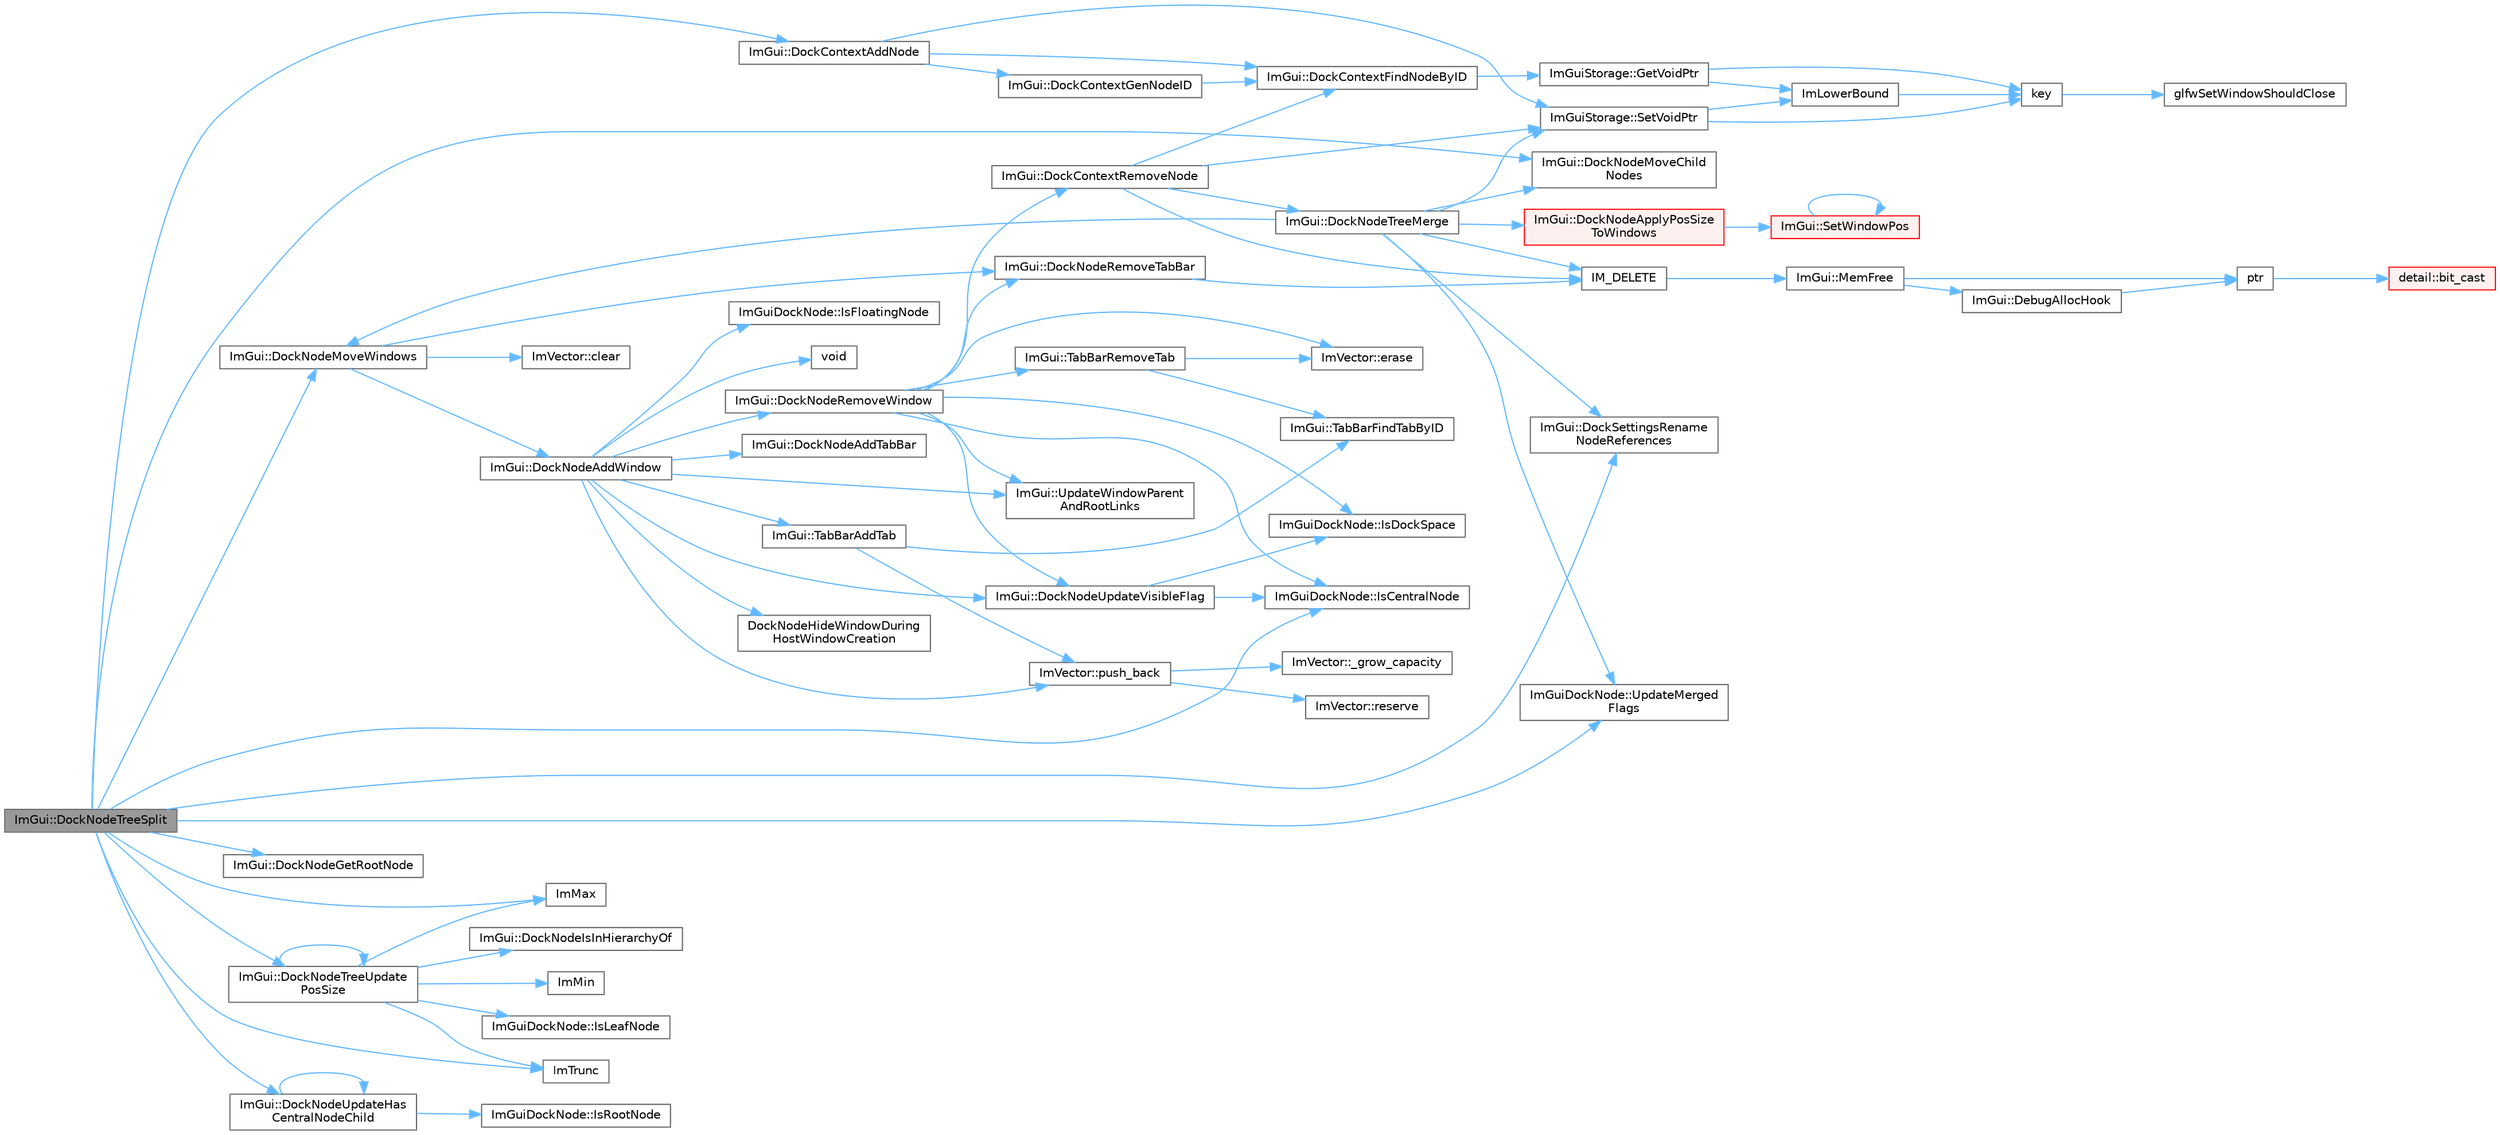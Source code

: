 digraph "ImGui::DockNodeTreeSplit"
{
 // LATEX_PDF_SIZE
  bgcolor="transparent";
  edge [fontname=Helvetica,fontsize=10,labelfontname=Helvetica,labelfontsize=10];
  node [fontname=Helvetica,fontsize=10,shape=box,height=0.2,width=0.4];
  rankdir="LR";
  Node1 [id="Node000001",label="ImGui::DockNodeTreeSplit",height=0.2,width=0.4,color="gray40", fillcolor="grey60", style="filled", fontcolor="black",tooltip=" "];
  Node1 -> Node2 [id="edge1_Node000001_Node000002",color="steelblue1",style="solid",tooltip=" "];
  Node2 [id="Node000002",label="ImGui::DockContextAddNode",height=0.2,width=0.4,color="grey40", fillcolor="white", style="filled",URL="$namespace_im_gui.html#ab226cec3473d24f44fdb877b2f709c8d",tooltip=" "];
  Node2 -> Node3 [id="edge2_Node000002_Node000003",color="steelblue1",style="solid",tooltip=" "];
  Node3 [id="Node000003",label="ImGui::DockContextFindNodeByID",height=0.2,width=0.4,color="grey40", fillcolor="white", style="filled",URL="$namespace_im_gui.html#a52be73f2abd2d0320469ba138f7c6d59",tooltip=" "];
  Node3 -> Node4 [id="edge3_Node000003_Node000004",color="steelblue1",style="solid",tooltip=" "];
  Node4 [id="Node000004",label="ImGuiStorage::GetVoidPtr",height=0.2,width=0.4,color="grey40", fillcolor="white", style="filled",URL="$struct_im_gui_storage.html#aaf87a98ede89da09113b0189f6d878ca",tooltip=" "];
  Node4 -> Node5 [id="edge4_Node000004_Node000005",color="steelblue1",style="solid",tooltip=" "];
  Node5 [id="Node000005",label="ImLowerBound",height=0.2,width=0.4,color="grey40", fillcolor="white", style="filled",URL="$imgui_8cpp.html#a409bfd6de574854cd644636ea13b6a8a",tooltip=" "];
  Node5 -> Node6 [id="edge5_Node000005_Node000006",color="steelblue1",style="solid",tooltip=" "];
  Node6 [id="Node000006",label="key",height=0.2,width=0.4,color="grey40", fillcolor="white", style="filled",URL="$gears_8c.html#accd6b5b92b78666e36543412d4ac14cd",tooltip=" "];
  Node6 -> Node7 [id="edge6_Node000006_Node000007",color="steelblue1",style="solid",tooltip=" "];
  Node7 [id="Node000007",label="glfwSetWindowShouldClose",height=0.2,width=0.4,color="grey40", fillcolor="white", style="filled",URL="$group__window.html#ga1cadeda7a1e2f224e06a8415d30741aa",tooltip="Sets the close flag of the specified window."];
  Node4 -> Node6 [id="edge7_Node000004_Node000006",color="steelblue1",style="solid",tooltip=" "];
  Node2 -> Node8 [id="edge8_Node000002_Node000008",color="steelblue1",style="solid",tooltip=" "];
  Node8 [id="Node000008",label="ImGui::DockContextGenNodeID",height=0.2,width=0.4,color="grey40", fillcolor="white", style="filled",URL="$namespace_im_gui.html#ad16317022ea4095a886903d23e056fcb",tooltip=" "];
  Node8 -> Node3 [id="edge9_Node000008_Node000003",color="steelblue1",style="solid",tooltip=" "];
  Node2 -> Node9 [id="edge10_Node000002_Node000009",color="steelblue1",style="solid",tooltip=" "];
  Node9 [id="Node000009",label="ImGuiStorage::SetVoidPtr",height=0.2,width=0.4,color="grey40", fillcolor="white", style="filled",URL="$struct_im_gui_storage.html#a55f840086b3ec9cf63c67f02d159204a",tooltip=" "];
  Node9 -> Node5 [id="edge11_Node000009_Node000005",color="steelblue1",style="solid",tooltip=" "];
  Node9 -> Node6 [id="edge12_Node000009_Node000006",color="steelblue1",style="solid",tooltip=" "];
  Node1 -> Node10 [id="edge13_Node000001_Node000010",color="steelblue1",style="solid",tooltip=" "];
  Node10 [id="Node000010",label="ImGui::DockNodeGetRootNode",height=0.2,width=0.4,color="grey40", fillcolor="white", style="filled",URL="$namespace_im_gui.html#ab52284ace3da5320ccc6e29ea8781aaa",tooltip=" "];
  Node1 -> Node11 [id="edge14_Node000001_Node000011",color="steelblue1",style="solid",tooltip=" "];
  Node11 [id="Node000011",label="ImGui::DockNodeMoveChild\lNodes",height=0.2,width=0.4,color="grey40", fillcolor="white", style="filled",URL="$namespace_im_gui.html#a7b90f51f0d3548a567fdc90a69035e0d",tooltip=" "];
  Node1 -> Node12 [id="edge15_Node000001_Node000012",color="steelblue1",style="solid",tooltip=" "];
  Node12 [id="Node000012",label="ImGui::DockNodeMoveWindows",height=0.2,width=0.4,color="grey40", fillcolor="white", style="filled",URL="$namespace_im_gui.html#a8f314ce935f9160d4bdde3ba8fe8d24f",tooltip=" "];
  Node12 -> Node13 [id="edge16_Node000012_Node000013",color="steelblue1",style="solid",tooltip=" "];
  Node13 [id="Node000013",label="ImVector::clear",height=0.2,width=0.4,color="grey40", fillcolor="white", style="filled",URL="$struct_im_vector.html#ae2d401b4ec5f1113cdb8edb5a61a38f7",tooltip=" "];
  Node12 -> Node14 [id="edge17_Node000012_Node000014",color="steelblue1",style="solid",tooltip=" "];
  Node14 [id="Node000014",label="ImGui::DockNodeAddWindow",height=0.2,width=0.4,color="grey40", fillcolor="white", style="filled",URL="$namespace_im_gui.html#a9ddcb5d005e4d92cbce85de08deae665",tooltip=" "];
  Node14 -> Node15 [id="edge18_Node000014_Node000015",color="steelblue1",style="solid",tooltip=" "];
  Node15 [id="Node000015",label="ImGui::DockNodeAddTabBar",height=0.2,width=0.4,color="grey40", fillcolor="white", style="filled",URL="$namespace_im_gui.html#ac621689d25d2aeeb45ee8a007080498d",tooltip=" "];
  Node14 -> Node16 [id="edge19_Node000014_Node000016",color="steelblue1",style="solid",tooltip=" "];
  Node16 [id="Node000016",label="DockNodeHideWindowDuring\lHostWindowCreation",height=0.2,width=0.4,color="grey40", fillcolor="white", style="filled",URL="$imgui_8cpp.html#a4fbdea00c388b92d697a9c15b033d221",tooltip=" "];
  Node14 -> Node17 [id="edge20_Node000014_Node000017",color="steelblue1",style="solid",tooltip=" "];
  Node17 [id="Node000017",label="ImGui::DockNodeRemoveWindow",height=0.2,width=0.4,color="grey40", fillcolor="white", style="filled",URL="$namespace_im_gui.html#a7707fcf2071bef8bb8681ed58b87c56e",tooltip=" "];
  Node17 -> Node18 [id="edge21_Node000017_Node000018",color="steelblue1",style="solid",tooltip=" "];
  Node18 [id="Node000018",label="ImGui::DockContextRemoveNode",height=0.2,width=0.4,color="grey40", fillcolor="white", style="filled",URL="$namespace_im_gui.html#a69ff368895db4bdc84de9ff21b52fddc",tooltip=" "];
  Node18 -> Node3 [id="edge22_Node000018_Node000003",color="steelblue1",style="solid",tooltip=" "];
  Node18 -> Node19 [id="edge23_Node000018_Node000019",color="steelblue1",style="solid",tooltip=" "];
  Node19 [id="Node000019",label="ImGui::DockNodeTreeMerge",height=0.2,width=0.4,color="grey40", fillcolor="white", style="filled",URL="$namespace_im_gui.html#a973b84ddd0e62151719cb562847b1291",tooltip=" "];
  Node19 -> Node20 [id="edge24_Node000019_Node000020",color="steelblue1",style="solid",tooltip=" "];
  Node20 [id="Node000020",label="ImGui::DockNodeApplyPosSize\lToWindows",height=0.2,width=0.4,color="red", fillcolor="#FFF0F0", style="filled",URL="$namespace_im_gui.html#af879255fe0be69945ceff4b832026a71",tooltip=" "];
  Node20 -> Node21 [id="edge25_Node000020_Node000021",color="steelblue1",style="solid",tooltip=" "];
  Node21 [id="Node000021",label="ImGui::SetWindowPos",height=0.2,width=0.4,color="red", fillcolor="#FFF0F0", style="filled",URL="$namespace_im_gui.html#aaa81e004de4c0a5cedb836e92e8aa0e5",tooltip=" "];
  Node21 -> Node21 [id="edge26_Node000021_Node000021",color="steelblue1",style="solid",tooltip=" "];
  Node19 -> Node11 [id="edge27_Node000019_Node000011",color="steelblue1",style="solid",tooltip=" "];
  Node19 -> Node12 [id="edge28_Node000019_Node000012",color="steelblue1",style="solid",tooltip=" "];
  Node19 -> Node24 [id="edge29_Node000019_Node000024",color="steelblue1",style="solid",tooltip=" "];
  Node24 [id="Node000024",label="ImGui::DockSettingsRename\lNodeReferences",height=0.2,width=0.4,color="grey40", fillcolor="white", style="filled",URL="$namespace_im_gui.html#a62a4dbebb5015352589459596f16b26c",tooltip=" "];
  Node19 -> Node25 [id="edge30_Node000019_Node000025",color="steelblue1",style="solid",tooltip=" "];
  Node25 [id="Node000025",label="IM_DELETE",height=0.2,width=0.4,color="grey40", fillcolor="white", style="filled",URL="$imgui_8h.html#a3c856832c3fe1da8767a9353da3707e1",tooltip=" "];
  Node25 -> Node26 [id="edge31_Node000025_Node000026",color="steelblue1",style="solid",tooltip=" "];
  Node26 [id="Node000026",label="ImGui::MemFree",height=0.2,width=0.4,color="grey40", fillcolor="white", style="filled",URL="$namespace_im_gui.html#a269ec695c6e722ec3da85dae37f0675d",tooltip=" "];
  Node26 -> Node27 [id="edge32_Node000026_Node000027",color="steelblue1",style="solid",tooltip=" "];
  Node27 [id="Node000027",label="ImGui::DebugAllocHook",height=0.2,width=0.4,color="grey40", fillcolor="white", style="filled",URL="$namespace_im_gui.html#af81dc8d88fa2e5d0996163993f90ccf8",tooltip=" "];
  Node27 -> Node28 [id="edge33_Node000027_Node000028",color="steelblue1",style="solid",tooltip=" "];
  Node28 [id="Node000028",label="ptr",height=0.2,width=0.4,color="grey40", fillcolor="white", style="filled",URL="$spdlog_2include_2spdlog_2fmt_2bundled_2format_8h.html#adb6e274f8eb0b74b2865215e1b49c535",tooltip=" "];
  Node28 -> Node29 [id="edge34_Node000028_Node000029",color="steelblue1",style="solid",tooltip=" "];
  Node29 [id="Node000029",label="detail::bit_cast",height=0.2,width=0.4,color="red", fillcolor="#FFF0F0", style="filled",URL="$namespacedetail.html#a13855d666ae097f8d0343395183e3b47",tooltip=" "];
  Node26 -> Node28 [id="edge35_Node000026_Node000028",color="steelblue1",style="solid",tooltip=" "];
  Node19 -> Node9 [id="edge36_Node000019_Node000009",color="steelblue1",style="solid",tooltip=" "];
  Node19 -> Node32 [id="edge37_Node000019_Node000032",color="steelblue1",style="solid",tooltip=" "];
  Node32 [id="Node000032",label="ImGuiDockNode::UpdateMerged\lFlags",height=0.2,width=0.4,color="grey40", fillcolor="white", style="filled",URL="$struct_im_gui_dock_node.html#a87a708d19b6f2e22c15d6d378c8b71e2",tooltip=" "];
  Node18 -> Node25 [id="edge38_Node000018_Node000025",color="steelblue1",style="solid",tooltip=" "];
  Node18 -> Node9 [id="edge39_Node000018_Node000009",color="steelblue1",style="solid",tooltip=" "];
  Node17 -> Node33 [id="edge40_Node000017_Node000033",color="steelblue1",style="solid",tooltip=" "];
  Node33 [id="Node000033",label="ImGui::DockNodeRemoveTabBar",height=0.2,width=0.4,color="grey40", fillcolor="white", style="filled",URL="$namespace_im_gui.html#ad0e39bff5ef1bbdd6ba22c133f211da7",tooltip=" "];
  Node33 -> Node25 [id="edge41_Node000033_Node000025",color="steelblue1",style="solid",tooltip=" "];
  Node17 -> Node34 [id="edge42_Node000017_Node000034",color="steelblue1",style="solid",tooltip=" "];
  Node34 [id="Node000034",label="ImGui::DockNodeUpdateVisibleFlag",height=0.2,width=0.4,color="grey40", fillcolor="white", style="filled",URL="$namespace_im_gui.html#a42a888a71f6295199994f5c3aa65f9d6",tooltip=" "];
  Node34 -> Node35 [id="edge43_Node000034_Node000035",color="steelblue1",style="solid",tooltip=" "];
  Node35 [id="Node000035",label="ImGuiDockNode::IsCentralNode",height=0.2,width=0.4,color="grey40", fillcolor="white", style="filled",URL="$struct_im_gui_dock_node.html#a65a6bb0809083aef0edbf937c90b83f6",tooltip=" "];
  Node34 -> Node36 [id="edge44_Node000034_Node000036",color="steelblue1",style="solid",tooltip=" "];
  Node36 [id="Node000036",label="ImGuiDockNode::IsDockSpace",height=0.2,width=0.4,color="grey40", fillcolor="white", style="filled",URL="$struct_im_gui_dock_node.html#a2f06798d0770e6894d27ec776b5d7538",tooltip=" "];
  Node17 -> Node37 [id="edge45_Node000017_Node000037",color="steelblue1",style="solid",tooltip=" "];
  Node37 [id="Node000037",label="ImVector::erase",height=0.2,width=0.4,color="grey40", fillcolor="white", style="filled",URL="$struct_im_vector.html#a2f88ac70791f2da6d4168d7b29f38f1e",tooltip=" "];
  Node17 -> Node35 [id="edge46_Node000017_Node000035",color="steelblue1",style="solid",tooltip=" "];
  Node17 -> Node36 [id="edge47_Node000017_Node000036",color="steelblue1",style="solid",tooltip=" "];
  Node17 -> Node38 [id="edge48_Node000017_Node000038",color="steelblue1",style="solid",tooltip=" "];
  Node38 [id="Node000038",label="ImGui::TabBarRemoveTab",height=0.2,width=0.4,color="grey40", fillcolor="white", style="filled",URL="$namespace_im_gui.html#a3340d8c07dca35527b618288f091a0f7",tooltip=" "];
  Node38 -> Node37 [id="edge49_Node000038_Node000037",color="steelblue1",style="solid",tooltip=" "];
  Node38 -> Node39 [id="edge50_Node000038_Node000039",color="steelblue1",style="solid",tooltip=" "];
  Node39 [id="Node000039",label="ImGui::TabBarFindTabByID",height=0.2,width=0.4,color="grey40", fillcolor="white", style="filled",URL="$namespace_im_gui.html#a892525a74a6206eabbeb851071b3119a",tooltip=" "];
  Node17 -> Node40 [id="edge51_Node000017_Node000040",color="steelblue1",style="solid",tooltip=" "];
  Node40 [id="Node000040",label="ImGui::UpdateWindowParent\lAndRootLinks",height=0.2,width=0.4,color="grey40", fillcolor="white", style="filled",URL="$namespace_im_gui.html#a85d7262320ed7ce8e40863b99f8db4a3",tooltip=" "];
  Node14 -> Node34 [id="edge52_Node000014_Node000034",color="steelblue1",style="solid",tooltip=" "];
  Node14 -> Node41 [id="edge53_Node000014_Node000041",color="steelblue1",style="solid",tooltip=" "];
  Node41 [id="Node000041",label="ImGuiDockNode::IsFloatingNode",height=0.2,width=0.4,color="grey40", fillcolor="white", style="filled",URL="$struct_im_gui_dock_node.html#a65218fbb8d4629246096dd8fe5d1f219",tooltip=" "];
  Node14 -> Node42 [id="edge54_Node000014_Node000042",color="steelblue1",style="solid",tooltip=" "];
  Node42 [id="Node000042",label="ImVector::push_back",height=0.2,width=0.4,color="grey40", fillcolor="white", style="filled",URL="$struct_im_vector.html#aab5df48e0711a48bd12f3206e08c4108",tooltip=" "];
  Node42 -> Node43 [id="edge55_Node000042_Node000043",color="steelblue1",style="solid",tooltip=" "];
  Node43 [id="Node000043",label="ImVector::_grow_capacity",height=0.2,width=0.4,color="grey40", fillcolor="white", style="filled",URL="$struct_im_vector.html#a3a097635d464b1b70dc7d59996a88b28",tooltip=" "];
  Node42 -> Node44 [id="edge56_Node000042_Node000044",color="steelblue1",style="solid",tooltip=" "];
  Node44 [id="Node000044",label="ImVector::reserve",height=0.2,width=0.4,color="grey40", fillcolor="white", style="filled",URL="$struct_im_vector.html#a0f14f5736c3372157856eebb67123b75",tooltip=" "];
  Node14 -> Node45 [id="edge57_Node000014_Node000045",color="steelblue1",style="solid",tooltip=" "];
  Node45 [id="Node000045",label="ImGui::TabBarAddTab",height=0.2,width=0.4,color="grey40", fillcolor="white", style="filled",URL="$namespace_im_gui.html#ad351241dc857097a48c74669249b3c04",tooltip=" "];
  Node45 -> Node42 [id="edge58_Node000045_Node000042",color="steelblue1",style="solid",tooltip=" "];
  Node45 -> Node39 [id="edge59_Node000045_Node000039",color="steelblue1",style="solid",tooltip=" "];
  Node14 -> Node40 [id="edge60_Node000014_Node000040",color="steelblue1",style="solid",tooltip=" "];
  Node14 -> Node46 [id="edge61_Node000014_Node000046",color="steelblue1",style="solid",tooltip=" "];
  Node46 [id="Node000046",label="void",height=0.2,width=0.4,color="grey40", fillcolor="white", style="filled",URL="$mimalloc_8h.html#a9d6d8aef94ac19034a5f163606f84830",tooltip=" "];
  Node12 -> Node33 [id="edge62_Node000012_Node000033",color="steelblue1",style="solid",tooltip=" "];
  Node1 -> Node47 [id="edge63_Node000001_Node000047",color="steelblue1",style="solid",tooltip=" "];
  Node47 [id="Node000047",label="ImGui::DockNodeTreeUpdate\lPosSize",height=0.2,width=0.4,color="grey40", fillcolor="white", style="filled",URL="$namespace_im_gui.html#a27f8d5f015746d76d0fcf4c72e41a67c",tooltip=" "];
  Node47 -> Node48 [id="edge64_Node000047_Node000048",color="steelblue1",style="solid",tooltip=" "];
  Node48 [id="Node000048",label="ImGui::DockNodeIsInHierarchyOf",height=0.2,width=0.4,color="grey40", fillcolor="white", style="filled",URL="$namespace_im_gui.html#a3af79db3155dc0c16602363e83210ff8",tooltip=" "];
  Node47 -> Node47 [id="edge65_Node000047_Node000047",color="steelblue1",style="solid",tooltip=" "];
  Node47 -> Node49 [id="edge66_Node000047_Node000049",color="steelblue1",style="solid",tooltip=" "];
  Node49 [id="Node000049",label="ImMax",height=0.2,width=0.4,color="grey40", fillcolor="white", style="filled",URL="$imgui__internal_8h.html#a7667efd95147d0422f140917c71a9226",tooltip=" "];
  Node47 -> Node50 [id="edge67_Node000047_Node000050",color="steelblue1",style="solid",tooltip=" "];
  Node50 [id="Node000050",label="ImMin",height=0.2,width=0.4,color="grey40", fillcolor="white", style="filled",URL="$imgui__internal_8h.html#a7f9d7828066a9d61b5630adcdf4655d3",tooltip=" "];
  Node47 -> Node51 [id="edge68_Node000047_Node000051",color="steelblue1",style="solid",tooltip=" "];
  Node51 [id="Node000051",label="ImTrunc",height=0.2,width=0.4,color="grey40", fillcolor="white", style="filled",URL="$imgui__internal_8h.html#a34870cae27ccd450c17ec3d3910b2da4",tooltip=" "];
  Node47 -> Node52 [id="edge69_Node000047_Node000052",color="steelblue1",style="solid",tooltip=" "];
  Node52 [id="Node000052",label="ImGuiDockNode::IsLeafNode",height=0.2,width=0.4,color="grey40", fillcolor="white", style="filled",URL="$struct_im_gui_dock_node.html#ac3450edf36015562c79aa850985c9cd8",tooltip=" "];
  Node1 -> Node53 [id="edge70_Node000001_Node000053",color="steelblue1",style="solid",tooltip=" "];
  Node53 [id="Node000053",label="ImGui::DockNodeUpdateHas\lCentralNodeChild",height=0.2,width=0.4,color="grey40", fillcolor="white", style="filled",URL="$namespace_im_gui.html#af7be7ee9316ba46a09e065d361e06a0f",tooltip=" "];
  Node53 -> Node53 [id="edge71_Node000053_Node000053",color="steelblue1",style="solid",tooltip=" "];
  Node53 -> Node54 [id="edge72_Node000053_Node000054",color="steelblue1",style="solid",tooltip=" "];
  Node54 [id="Node000054",label="ImGuiDockNode::IsRootNode",height=0.2,width=0.4,color="grey40", fillcolor="white", style="filled",URL="$struct_im_gui_dock_node.html#ad7add8d9aeaaa961b2b051513fbd3729",tooltip=" "];
  Node1 -> Node24 [id="edge73_Node000001_Node000024",color="steelblue1",style="solid",tooltip=" "];
  Node1 -> Node49 [id="edge74_Node000001_Node000049",color="steelblue1",style="solid",tooltip=" "];
  Node1 -> Node51 [id="edge75_Node000001_Node000051",color="steelblue1",style="solid",tooltip=" "];
  Node1 -> Node35 [id="edge76_Node000001_Node000035",color="steelblue1",style="solid",tooltip=" "];
  Node1 -> Node32 [id="edge77_Node000001_Node000032",color="steelblue1",style="solid",tooltip=" "];
}
